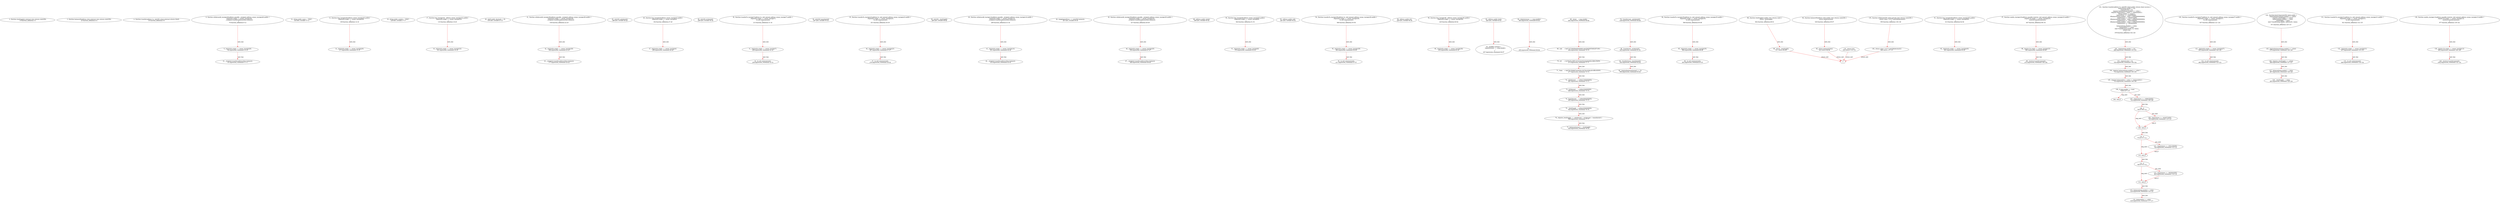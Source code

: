 digraph  {
15 [code="function totalSupply() external view returns (uint256);", label="2_ function totalSupply() external view returns (uint256);\n15-function_definition-3-3", method="totalSupply()", type_label=function_definition];
23 [code="function balanceOf(address who) external view returns (uint256);", label="3_ function balanceOf(address who) external view returns (uint256);\n23-function_definition-4-4", method="balanceOf(address who)", type_label=function_definition];
35 [code="function transfer(address to, uint256 value) external returns (bool);", label="4_ function transfer(address to, uint256 value) external returns (bool);\n35-function_definition-5-5", method="transfer(address to,uint256 value)", type_label=function_definition];
70 [code="function withdrawAll_txorigin26(address payable _recipient,address owner_txorigin26) public {\n        require(tx.origin == owner_txorigin26);\n        _recipient.transfer(address(this).balance);\n    }", label="8_ function withdrawAll_txorigin26(address payable _recipient,address owner_txorigin26) public {\n        require(tx.origin == owner_txorigin26);\n        _recipient.transfer(address(this).balance);\n    }\n70-function_definition-9-12", method="withdrawAll_txorigin26(address payable _recipient,address owner_txorigin26)", type_label=function_definition];
82 [code="require(tx.origin == owner_txorigin26);", label="9_ require(tx.origin == owner_txorigin26);\n82-expression_statement-10-10", method="withdrawAll_txorigin26(address payable _recipient,address owner_txorigin26)", type_label=expression_statement];
91 [code="_recipient.transfer(address(this).balance);", label="10_ _recipient.transfer(address(this).balance);\n91-expression_statement-11-11", method="withdrawAll_txorigin26(address payable _recipient,address owner_txorigin26)", type_label=expression_statement];
102 [code="string public name = \"PHO\";", label="12_ string public name = \"PHO\";\n102-new_variable-13-13", method="", type_label=new_variable];
109 [code="function bug_txorigin20(address owner_txorigin20) public{\n        require(tx.origin == owner_txorigin20);\n    }", label="13_ function bug_txorigin20(address owner_txorigin20) public{\n        require(tx.origin == owner_txorigin20);\n    }\n109-function_definition-14-16", method="bug_txorigin20(address owner_txorigin20)", type_label=function_definition];
117 [code="require(tx.origin == owner_txorigin20);", label="14_ require(tx.origin == owner_txorigin20);\n117-expression_statement-15-15", method="bug_txorigin20(address owner_txorigin20)", type_label=expression_statement];
126 [code="string public symbol = \"PHO\";", label="16_ string public symbol = \"PHO\";\n126-new_variable-17-17", method="", type_label=new_variable];
133 [code="function bug_txorigin32(  address owner_txorigin32) public{\n        require(tx.origin == owner_txorigin32);\n    }", label="17_ function bug_txorigin32(  address owner_txorigin32) public{\n        require(tx.origin == owner_txorigin32);\n    }\n133-function_definition-18-20", method="bug_txorigin32(address owner_txorigin32)", type_label=function_definition];
141 [code="require(tx.origin == owner_txorigin32);", label="18_ require(tx.origin == owner_txorigin32);\n141-expression_statement-19-19", method="bug_txorigin32(address owner_txorigin32)", type_label=expression_statement];
150 [code="uint8 public decimals = 18;", label="20_ uint8 public decimals = 18;\n150-new_variable-21-21", method="", type_label=new_variable];
156 [code="function withdrawAll_txorigin38(address payable _recipient,address owner_txorigin38) public {\n        require(tx.origin == owner_txorigin38);\n        _recipient.transfer(address(this).balance);\n    }", label="21_ function withdrawAll_txorigin38(address payable _recipient,address owner_txorigin38) public {\n        require(tx.origin == owner_txorigin38);\n        _recipient.transfer(address(this).balance);\n    }\n156-function_definition-22-25", method="withdrawAll_txorigin38(address payable _recipient,address owner_txorigin38)", type_label=function_definition];
168 [code="require(tx.origin == owner_txorigin38);", label="22_ require(tx.origin == owner_txorigin38);\n168-expression_statement-23-23", method="withdrawAll_txorigin38(address payable _recipient,address owner_txorigin38)", type_label=expression_statement];
177 [code="_recipient.transfer(address(this).balance);", label="23_ _recipient.transfer(address(this).balance);\n177-expression_statement-24-24", method="withdrawAll_txorigin38(address payable _recipient,address owner_txorigin38)", type_label=expression_statement];
188 [code="uint256 saleAmount;", label="25_ uint256 saleAmount;\n188-new_variable-26-26", method="", type_label=new_variable];
192 [code="function bug_txorigin4(address owner_txorigin4) public{\n        require(tx.origin == owner_txorigin4);\n    }", label="26_ function bug_txorigin4(address owner_txorigin4) public{\n        require(tx.origin == owner_txorigin4);\n    }\n192-function_definition-27-29", method="bug_txorigin4(address owner_txorigin4)", type_label=function_definition];
200 [code="require(tx.origin == owner_txorigin4);", label="27_ require(tx.origin == owner_txorigin4);\n200-expression_statement-28-28", method="bug_txorigin4(address owner_txorigin4)", type_label=expression_statement];
209 [code="uint256 evtAmount;", label="29_ uint256 evtAmount;\n209-new_variable-30-30", method="", type_label=new_variable];
213 [code="function transferTo_txorigin7(address to, uint amount,address owner_txorigin7) public {\n  require(tx.origin == owner_txorigin7);\n  to.call.value(amount);\n}", label="30_ function transferTo_txorigin7(address to, uint amount,address owner_txorigin7) public {\n  require(tx.origin == owner_txorigin7);\n  to.call.value(amount);\n}\n213-function_definition-31-34", method="transferTo_txorigin7(address to,uint amount,address owner_txorigin7)", type_label=function_definition];
229 [code="require(tx.origin == owner_txorigin7);", label="31_ require(tx.origin == owner_txorigin7);\n229-expression_statement-32-32", method="transferTo_txorigin7(address to,uint amount,address owner_txorigin7)", type_label=expression_statement];
238 [code="to.call.value(amount);", label="32_ to.call.value(amount);\n238-expression_statement-33-33", method="transferTo_txorigin7(address to,uint amount,address owner_txorigin7)", type_label=expression_statement];
247 [code="uint256 teamAmount;", label="34_ uint256 teamAmount;\n247-new_variable-35-35", method="", type_label=new_variable];
251 [code="function transferTo_txorigin23(address to, uint amount,address owner_txorigin23) public {\n  require(tx.origin == owner_txorigin23);\n  to.call.value(amount);\n}", label="35_ function transferTo_txorigin23(address to, uint amount,address owner_txorigin23) public {\n  require(tx.origin == owner_txorigin23);\n  to.call.value(amount);\n}\n251-function_definition-36-39", method="transferTo_txorigin23(address to,uint amount,address owner_txorigin23)", type_label=function_definition];
267 [code="require(tx.origin == owner_txorigin23);", label="36_ require(tx.origin == owner_txorigin23);\n267-expression_statement-37-37", method="transferTo_txorigin23(address to,uint amount,address owner_txorigin23)", type_label=expression_statement];
276 [code="to.call.value(amount);", label="37_ to.call.value(amount);\n276-expression_statement-38-38", method="transferTo_txorigin23(address to,uint amount,address owner_txorigin23)", type_label=expression_statement];
285 [code="uint256 _totalSupply;", label="39_ uint256 _totalSupply;\n285-new_variable-40-40", method="", type_label=new_variable];
289 [code="function withdrawAll_txorigin14(address payable _recipient,address owner_txorigin14) public {\n        require(tx.origin == owner_txorigin14);\n        _recipient.transfer(address(this).balance);\n    }", label="40_ function withdrawAll_txorigin14(address payable _recipient,address owner_txorigin14) public {\n        require(tx.origin == owner_txorigin14);\n        _recipient.transfer(address(this).balance);\n    }\n289-function_definition-41-44", method="withdrawAll_txorigin14(address payable _recipient,address owner_txorigin14)", type_label=function_definition];
301 [code="require(tx.origin == owner_txorigin14);", label="41_ require(tx.origin == owner_txorigin14);\n301-expression_statement-42-42", method="withdrawAll_txorigin14(address payable _recipient,address owner_txorigin14)", type_label=expression_statement];
310 [code="_recipient.transfer(address(this).balance);", label="42_ _recipient.transfer(address(this).balance);\n310-expression_statement-43-43", method="withdrawAll_txorigin14(address payable _recipient,address owner_txorigin14)", type_label=expression_statement];
321 [code="mapping(address => uint256) balances;", label="44_ mapping(address => uint256) balances;\n321-new_variable-45-45", method="", type_label=new_variable];
327 [code="function withdrawAll_txorigin30(address payable _recipient,address owner_txorigin30) public {\n        require(tx.origin == owner_txorigin30);\n        _recipient.transfer(address(this).balance);\n    }", label="45_ function withdrawAll_txorigin30(address payable _recipient,address owner_txorigin30) public {\n        require(tx.origin == owner_txorigin30);\n        _recipient.transfer(address(this).balance);\n    }\n327-function_definition-46-49", method="withdrawAll_txorigin30(address payable _recipient,address owner_txorigin30)", type_label=function_definition];
339 [code="require(tx.origin == owner_txorigin30);", label="46_ require(tx.origin == owner_txorigin30);\n339-expression_statement-47-47", method="withdrawAll_txorigin30(address payable _recipient,address owner_txorigin30)", type_label=expression_statement];
348 [code="_recipient.transfer(address(this).balance);", label="47_ _recipient.transfer(address(this).balance);\n348-expression_statement-48-48", method="withdrawAll_txorigin30(address payable _recipient,address owner_txorigin30)", type_label=expression_statement];
359 [code="address public owner;", label="49_ address public owner;\n359-new_variable-50-50", method="", type_label=new_variable];
364 [code="function bug_txorigin8(address owner_txorigin8) public{\n        require(tx.origin == owner_txorigin8);\n    }", label="50_ function bug_txorigin8(address owner_txorigin8) public{\n        require(tx.origin == owner_txorigin8);\n    }\n364-function_definition-51-53", method="bug_txorigin8(address owner_txorigin8)", type_label=function_definition];
372 [code="require(tx.origin == owner_txorigin8);", label="51_ require(tx.origin == owner_txorigin8);\n372-expression_statement-52-52", method="bug_txorigin8(address owner_txorigin8)", type_label=expression_statement];
381 [code="address public sale;", label="53_ address public sale;\n381-new_variable-54-54", method="", type_label=new_variable];
386 [code="function transferTo_txorigin39(address to, uint amount,address owner_txorigin39) public {\n  require(tx.origin == owner_txorigin39);\n  to.call.value(amount);\n}", label="54_ function transferTo_txorigin39(address to, uint amount,address owner_txorigin39) public {\n  require(tx.origin == owner_txorigin39);\n  to.call.value(amount);\n}\n386-function_definition-55-58", method="transferTo_txorigin39(address to,uint amount,address owner_txorigin39)", type_label=function_definition];
402 [code="require(tx.origin == owner_txorigin39);", label="55_ require(tx.origin == owner_txorigin39);\n402-expression_statement-56-56", method="transferTo_txorigin39(address to,uint amount,address owner_txorigin39)", type_label=expression_statement];
411 [code="to.call.value(amount);", label="56_ to.call.value(amount);\n411-expression_statement-57-57", method="transferTo_txorigin39(address to,uint amount,address owner_txorigin39)", type_label=expression_statement];
420 [code="address public evt;", label="58_ address public evt;\n420-new_variable-59-59", method="", type_label=new_variable];
425 [code="function bug_txorigin36(  address owner_txorigin36) public{\n        require(tx.origin == owner_txorigin36);\n    }", label="59_ function bug_txorigin36(  address owner_txorigin36) public{\n        require(tx.origin == owner_txorigin36);\n    }\n425-function_definition-60-62", method="bug_txorigin36(address owner_txorigin36)", type_label=function_definition];
433 [code="require(tx.origin == owner_txorigin36);", label="60_ require(tx.origin == owner_txorigin36);\n433-expression_statement-61-61", method="bug_txorigin36(address owner_txorigin36)", type_label=expression_statement];
442 [code="address public team;", label="62_ address public team;\n442-new_variable-63-63", method="", type_label=new_variable];
447 [code="modifier isOwner {\n        require(owner == msg.sender);\n        _;\n    }", label="63_ modifier isOwner {\n        require(owner == msg.sender);\n        _;\n    }\n447-expression_statement-64-67", method="", type_label=expression_statement];
450 [code="require(owner == msg.sender);", label="64_ require(owner == msg.sender);\n450-expression_statement-65-65", method="", type_label=expression_statement];
459 [code="_;", label="65_ _;\n459-expression_statement-66-66", method="", type_label=expression_statement];
463 [code="owner   = msg.sender;", label="68_ owner   = msg.sender;\n463-expression_statement-69-69", method="", type_label=expression_statement];
469 [code="sale    = 0x071F73f4D0befd4406901AACE6D5FFD6D297c561;", label="69_ sale    = 0x071F73f4D0befd4406901AACE6D5FFD6D297c561;\n469-expression_statement-70-70", method="", type_label=expression_statement];
473 [code="evt     = 0x76535ca5BF1d33434A302e5A464Df433BB1F80F6;", label="70_ evt     = 0x76535ca5BF1d33434A302e5A464Df433BB1F80F6;\n473-expression_statement-71-71", method="", type_label=expression_statement];
477 [code="team    = 0xD7EC5D8697e4c83Dc33D781d19dc2910fB165D5C;", label="71_ team    = 0xD7EC5D8697e4c83Dc33D781d19dc2910fB165D5C;\n477-expression_statement-72-72", method="", type_label=expression_statement];
481 [code="saleAmount    = toWei(1000000000);", label="72_ saleAmount    = toWei(1000000000);\n481-expression_statement-73-73", method="", type_label=expression_statement];
488 [code="evtAmount     = toWei(200000000);", label="73_ evtAmount     = toWei(200000000);\n488-expression_statement-74-74", method="", type_label=expression_statement];
495 [code="teamAmount    = toWei(800000000);", label="74_ teamAmount    = toWei(800000000);\n495-expression_statement-75-75", method="", type_label=expression_statement];
502 [code="_totalSupply  = toWei(2000000000);", label="75_ _totalSupply  = toWei(2000000000);\n502-expression_statement-76-76", method="", type_label=expression_statement];
509 [code="require(_totalSupply == saleAmount + evtAmount + teamAmount );", label="76_ require(_totalSupply == saleAmount + evtAmount + teamAmount );\n509-expression_statement-77-77", method="", type_label=expression_statement];
520 [code="balances[owner] = _totalSupply;", label="77_ balances[owner] = _totalSupply;\n520-expression_statement-78-78", method="", type_label=expression_statement];
538 [code="transfer(sale, saleAmount);", label="79_ transfer(sale, saleAmount);\n538-expression_statement-80-80", method="", type_label=expression_statement];
545 [code="transfer(evt, evtAmount);", label="80_ transfer(evt, evtAmount);\n545-expression_statement-81-81", method="", type_label=expression_statement];
552 [code="transfer(team, teamAmount);", label="81_ transfer(team, teamAmount);\n552-expression_statement-82-82", method="", type_label=expression_statement];
559 [code="require(balances[owner] == 0);", label="82_ require(balances[owner] == 0);\n559-expression_statement-83-83", method="", type_label=expression_statement];
568 [code="function transferTo_txorigin35(address to, uint amount,address owner_txorigin35) public {\n  require(tx.origin == owner_txorigin35);\n  to.call.value(amount);\n}", label="84_ function transferTo_txorigin35(address to, uint amount,address owner_txorigin35) public {\n  require(tx.origin == owner_txorigin35);\n  to.call.value(amount);\n}\n568-function_definition-85-88", method="transferTo_txorigin35(address to,uint amount,address owner_txorigin35)", type_label=function_definition];
584 [code="require(tx.origin == owner_txorigin35);", label="85_ require(tx.origin == owner_txorigin35);\n584-expression_statement-86-86", method="transferTo_txorigin35(address to,uint amount,address owner_txorigin35)", type_label=expression_statement];
593 [code="to.call.value(amount);", label="86_ to.call.value(amount);\n593-expression_statement-87-87", method="transferTo_txorigin35(address to,uint amount,address owner_txorigin35)", type_label=expression_statement];
602 [code="function totalSupply() public view returns (uint) {\n        return _totalSupply;\n    }", label="88_ function totalSupply() public view returns (uint) {\n        return _totalSupply;\n    }\n602-function_definition-89-91", method="totalSupply()", type_label=function_definition];
611 [code="return _totalSupply;", label="89_ return _totalSupply;\n611-return-90-90", method="totalSupply()", type_label=return];
613 [code="function bug_txorigin40(address owner_txorigin40) public{\n        require(tx.origin == owner_txorigin40);\n    }", label="91_ function bug_txorigin40(address owner_txorigin40) public{\n        require(tx.origin == owner_txorigin40);\n    }\n613-function_definition-92-94", method="bug_txorigin40(address owner_txorigin40)", type_label=function_definition];
621 [code="require(tx.origin == owner_txorigin40);", label="92_ require(tx.origin == owner_txorigin40);\n621-expression_statement-93-93", method="bug_txorigin40(address owner_txorigin40)", type_label=expression_statement];
630 [code="function balanceOf(address who) public view returns (uint256) {\n        return balances[who];\n    }", label="94_ function balanceOf(address who) public view returns (uint256) {\n        return balances[who];\n    }\n630-function_definition-95-97", method="balanceOf(address who)", type_label=function_definition];
643 [code="return balances[who];", label="95_ return balances[who];\n643-return-96-96", method="balanceOf(address who)", type_label=return];
647 [code="function sendto_txorigin33(address payable receiver, uint amount,address owner_txorigin33) public {\n	require (tx.origin == owner_txorigin33);\n	receiver.transfer(amount);\n}", label="97_ function sendto_txorigin33(address payable receiver, uint amount,address owner_txorigin33) public {\n	require (tx.origin == owner_txorigin33);\n	receiver.transfer(amount);\n}\n647-function_definition-98-101", method="sendto_txorigin33(address payable receiver,uint amount,address owner_txorigin33)", type_label=function_definition];
663 [code="require (tx.origin == owner_txorigin33);", label="98_ require (tx.origin == owner_txorigin33);\n663-expression_statement-99-99", method="sendto_txorigin33(address payable receiver,uint amount,address owner_txorigin33)", type_label=expression_statement];
672 [code="receiver.transfer(amount);", label="99_ receiver.transfer(amount);\n672-expression_statement-100-100", method="sendto_txorigin33(address payable receiver,uint amount,address owner_txorigin33)", type_label=expression_statement];
679 [code="function transfer(address to, uint256 value) public returns (bool success) {\n        require(msg.sender != to);\n        require(value > 0);\n        require( balances[msg.sender] >= value );\n        require( balances[to] + value >= balances[to] );\n        if(msg.sender == team) {\n            require(now >= 1589036400);      \n            if(balances[msg.sender] - value < toWei(600000000))\n                require(now >= 1620572400);      \n            if(balances[msg.sender] - value < toWei(400000000))\n                require(now >= 1652108400);      \n            if(balances[msg.sender] - value < toWei(200000000))\n                require(now >= 1683644400);      \n        }\n        balances[msg.sender] -= value;\n        balances[to] += value;\n        emit Transfer(msg.sender, to, value);\n        return true;\n    }", label="101_ function transfer(address to, uint256 value) public returns (bool success) {\n        require(msg.sender != to);\n        require(value > 0);\n        require( balances[msg.sender] >= value );\n        require( balances[to] + value >= balances[to] );\n        if(msg.sender == team) {\n            require(now >= 1589036400);      \n            if(balances[msg.sender] - value < toWei(600000000))\n                require(now >= 1620572400);      \n            if(balances[msg.sender] - value < toWei(400000000))\n                require(now >= 1652108400);      \n            if(balances[msg.sender] - value < toWei(200000000))\n                require(now >= 1683644400);      \n        }\n        balances[msg.sender] -= value;\n        balances[to] += value;\n        emit Transfer(msg.sender, to, value);\n        return true;\n    }\n679-function_definition-102-120", method="transfer(address to,uint256 value)", type_label=function_definition];
696 [code="require(msg.sender != to);", label="102_ require(msg.sender != to);\n696-expression_statement-103-103", method="transfer(address to,uint256 value)", type_label=expression_statement];
705 [code="require(value > 0);", label="103_ require(value > 0);\n705-expression_statement-104-104", method="transfer(address to,uint256 value)", type_label=expression_statement];
712 [code="require( balances[msg.sender] >= value );", label="104_ require( balances[msg.sender] >= value );\n712-expression_statement-105-105", method="transfer(address to,uint256 value)", type_label=expression_statement];
723 [code="require( balances[to] + value >= balances[to] );", label="105_ require( balances[to] + value >= balances[to] );\n723-expression_statement-106-106", method="transfer(address to,uint256 value)", type_label=expression_statement];
736 [code="if(msg.sender == team) {\n            require(now >= 1589036400);      \n            if(balances[msg.sender] - value < toWei(600000000))\n                require(now >= 1620572400);      \n            if(balances[msg.sender] - value < toWei(400000000))\n                require(now >= 1652108400);      \n            if(balances[msg.sender] - value < toWei(200000000))\n                require(now >= 1683644400);      \n        }", label="106_ if_msg.sender == team\n736-if-107-115", method="transfer(address to,uint256 value)", type_label=if];
1740 [code="if(msg.sender == team) {\n            require(now >= 1589036400);      \n            if(balances[msg.sender] - value < toWei(600000000))\n                require(now >= 1620572400);      \n            if(balances[msg.sender] - value < toWei(400000000))\n                require(now >= 1652108400);      \n            if(balances[msg.sender] - value < toWei(200000000))\n                require(now >= 1683644400);      \n        }", label="106_ end_if", method="transfer(address to,uint256 value)", type_label=end_if];
743 [code="require(now >= 1589036400);", label="107_ require(now >= 1589036400);\n743-expression_statement-108-108", method="transfer(address to,uint256 value)", type_label=expression_statement];
750 [code="if(balances[msg.sender] - value < toWei(600000000))\n                require(now >= 1620572400);", label="108_ if\n750-if-109-110", method="transfer(address to,uint256 value)", type_label=if];
1754 [code="if(balances[msg.sender] - value < toWei(600000000))\n                require(now >= 1620572400);", label="108_ end_if", method="transfer(address to,uint256 value)", type_label=end_if];
763 [code="require(now >= 1620572400);", label="109_ require(now >= 1620572400);\n763-expression_statement-110-110", method="transfer(address to,uint256 value)", type_label=expression_statement];
770 [code="if(balances[msg.sender] - value < toWei(400000000))\n                require(now >= 1652108400);", label="110_ if\n770-if-111-112", method="transfer(address to,uint256 value)", type_label=if];
1774 [code="if(balances[msg.sender] - value < toWei(400000000))\n                require(now >= 1652108400);", label="110_ end_if", method="transfer(address to,uint256 value)", type_label=end_if];
783 [code="require(now >= 1652108400);", label="111_ require(now >= 1652108400);\n783-expression_statement-112-112", method="transfer(address to,uint256 value)", type_label=expression_statement];
790 [code="if(balances[msg.sender] - value < toWei(200000000))\n                require(now >= 1683644400);", label="112_ if\n790-if-113-114", method="transfer(address to,uint256 value)", type_label=if];
1794 [code="if(balances[msg.sender] - value < toWei(200000000))\n                require(now >= 1683644400);", label="112_ end_if", method="transfer(address to,uint256 value)", type_label=end_if];
803 [code="require(now >= 1683644400);", label="113_ require(now >= 1683644400);\n803-expression_statement-114-114", method="transfer(address to,uint256 value)", type_label=expression_statement];
810 [code="balances[msg.sender] -= value;", label="115_ balances[msg.sender] -= value;\n810-expression_statement-116-116", method="transfer(address to,uint256 value)", type_label=expression_statement];
818 [code="balances[to] += value;", label="116_ balances[to] += value;\n818-expression_statement-117-117", method="transfer(address to,uint256 value)", type_label=expression_statement];
834 [code="return true;", label="118_ return true;\n834-return-119-119", method="transfer(address to,uint256 value)", type_label=return];
837 [code="function transferTo_txorigin27(address to, uint amount,address owner_txorigin27) public {\n  require(tx.origin == owner_txorigin27);\n  to.call.value(amount);\n}", label="120_ function transferTo_txorigin27(address to, uint amount,address owner_txorigin27) public {\n  require(tx.origin == owner_txorigin27);\n  to.call.value(amount);\n}\n837-function_definition-121-124", method="transferTo_txorigin27(address to,uint amount,address owner_txorigin27)", type_label=function_definition];
853 [code="require(tx.origin == owner_txorigin27);", label="121_ require(tx.origin == owner_txorigin27);\n853-expression_statement-122-122", method="transferTo_txorigin27(address to,uint amount,address owner_txorigin27)", type_label=expression_statement];
862 [code="to.call.value(amount);", label="122_ to.call.value(amount);\n862-expression_statement-123-123", method="transferTo_txorigin27(address to,uint amount,address owner_txorigin27)", type_label=expression_statement];
871 [code="function burnCoins(uint256 value) public {\n        require(balances[msg.sender] >= value);\n        require(_totalSupply >= value);\n        balances[msg.sender] -= value;\n        _totalSupply -= value;\n        emit Transfer(msg.sender, address(0), value);\n    }", label="124_ function burnCoins(uint256 value) public {\n        require(balances[msg.sender] >= value);\n        require(_totalSupply >= value);\n        balances[msg.sender] -= value;\n        _totalSupply -= value;\n        emit Transfer(msg.sender, address(0), value);\n    }\n871-function_definition-125-131", method="burnCoins(uint256 value)", type_label=function_definition];
879 [code="require(balances[msg.sender] >= value);", label="125_ require(balances[msg.sender] >= value);\n879-expression_statement-126-126", method="burnCoins(uint256 value)", type_label=expression_statement];
890 [code="require(_totalSupply >= value);", label="126_ require(_totalSupply >= value);\n890-expression_statement-127-127", method="burnCoins(uint256 value)", type_label=expression_statement];
897 [code="balances[msg.sender] -= value;", label="127_ balances[msg.sender] -= value;\n897-expression_statement-128-128", method="burnCoins(uint256 value)", type_label=expression_statement];
905 [code="_totalSupply -= value;", label="128_ _totalSupply -= value;\n905-expression_statement-129-129", method="burnCoins(uint256 value)", type_label=expression_statement];
921 [code="function transferTo_txorigin31(address to, uint amount,address owner_txorigin31) public {\n  require(tx.origin == owner_txorigin31);\n  to.call.value(amount);\n}", label="131_ function transferTo_txorigin31(address to, uint amount,address owner_txorigin31) public {\n  require(tx.origin == owner_txorigin31);\n  to.call.value(amount);\n}\n921-function_definition-132-135", method="transferTo_txorigin31(address to,uint amount,address owner_txorigin31)", type_label=function_definition];
937 [code="require(tx.origin == owner_txorigin31);", label="132_ require(tx.origin == owner_txorigin31);\n937-expression_statement-133-133", method="transferTo_txorigin31(address to,uint amount,address owner_txorigin31)", type_label=expression_statement];
946 [code="to.call.value(amount);", label="133_ to.call.value(amount);\n946-expression_statement-134-134", method="transferTo_txorigin31(address to,uint amount,address owner_txorigin31)", type_label=expression_statement];
955 [code="function toWei(uint256 value) private view returns (uint256) {\n        return value * (10 ** uint256(decimals));\n    }", label="135_ function toWei(uint256 value) private view returns (uint256) {\n        return value * (10 ** uint256(decimals));\n    }\n955-function_definition-136-138", method="toWei(uint256 value)", type_label=function_definition];
968 [code="return value * (10 ** uint256(decimals));", label="136_ return value * (10 ** uint256(decimals));\n968-return-137-137", method="toWei(uint256 value)", type_label=return];
977 [code="function sendto_txorigin13(address payable receiver, uint amount,address owner_txorigin13) public {\n	require (tx.origin == owner_txorigin13);\n	receiver.transfer(amount);\n}", label="138_ function sendto_txorigin13(address payable receiver, uint amount,address owner_txorigin13) public {\n	require (tx.origin == owner_txorigin13);\n	receiver.transfer(amount);\n}\n977-function_definition-139-142", method="sendto_txorigin13(address payable receiver,uint amount,address owner_txorigin13)", type_label=function_definition];
993 [code="require (tx.origin == owner_txorigin13);", label="139_ require (tx.origin == owner_txorigin13);\n993-expression_statement-140-140", method="sendto_txorigin13(address payable receiver,uint amount,address owner_txorigin13)", type_label=expression_statement];
1002 [code="receiver.transfer(amount);", label="140_ receiver.transfer(amount);\n1002-expression_statement-141-141", method="sendto_txorigin13(address payable receiver,uint amount,address owner_txorigin13)", type_label=expression_statement];
2;
70 -> 82  [color=red, controlflow_type=next_line, edge_type=CFG_edge, key=0, label=next_line];
82 -> 91  [color=red, controlflow_type=next_line, edge_type=CFG_edge, key=0, label=next_line];
109 -> 117  [color=red, controlflow_type=next_line, edge_type=CFG_edge, key=0, label=next_line];
133 -> 141  [color=red, controlflow_type=next_line, edge_type=CFG_edge, key=0, label=next_line];
156 -> 168  [color=red, controlflow_type=next_line, edge_type=CFG_edge, key=0, label=next_line];
168 -> 177  [color=red, controlflow_type=next_line, edge_type=CFG_edge, key=0, label=next_line];
192 -> 200  [color=red, controlflow_type=next_line, edge_type=CFG_edge, key=0, label=next_line];
213 -> 229  [color=red, controlflow_type=next_line, edge_type=CFG_edge, key=0, label=next_line];
229 -> 238  [color=red, controlflow_type=next_line, edge_type=CFG_edge, key=0, label=next_line];
251 -> 267  [color=red, controlflow_type=next_line, edge_type=CFG_edge, key=0, label=next_line];
267 -> 276  [color=red, controlflow_type=next_line, edge_type=CFG_edge, key=0, label=next_line];
289 -> 301  [color=red, controlflow_type=next_line, edge_type=CFG_edge, key=0, label=next_line];
301 -> 310  [color=red, controlflow_type=next_line, edge_type=CFG_edge, key=0, label=next_line];
327 -> 339  [color=red, controlflow_type=next_line, edge_type=CFG_edge, key=0, label=next_line];
339 -> 348  [color=red, controlflow_type=next_line, edge_type=CFG_edge, key=0, label=next_line];
364 -> 372  [color=red, controlflow_type=next_line, edge_type=CFG_edge, key=0, label=next_line];
386 -> 402  [color=red, controlflow_type=next_line, edge_type=CFG_edge, key=0, label=next_line];
402 -> 411  [color=red, controlflow_type=next_line, edge_type=CFG_edge, key=0, label=next_line];
425 -> 433  [color=red, controlflow_type=next_line, edge_type=CFG_edge, key=0, label=next_line];
442 -> 447  [color=red, controlflow_type=next_line, edge_type=CFG_edge, key=0, label=next_line];
450 -> 459  [color=red, controlflow_type=next_line, edge_type=CFG_edge, key=0, label=next_line];
463 -> 469  [color=red, controlflow_type=next_line, edge_type=CFG_edge, key=0, label=next_line];
469 -> 473  [color=red, controlflow_type=next_line, edge_type=CFG_edge, key=0, label=next_line];
473 -> 477  [color=red, controlflow_type=next_line, edge_type=CFG_edge, key=0, label=next_line];
477 -> 481  [color=red, controlflow_type=next_line, edge_type=CFG_edge, key=0, label=next_line];
481 -> 488  [color=red, controlflow_type=next_line, edge_type=CFG_edge, key=0, label=next_line];
488 -> 495  [color=red, controlflow_type=next_line, edge_type=CFG_edge, key=0, label=next_line];
495 -> 502  [color=red, controlflow_type=next_line, edge_type=CFG_edge, key=0, label=next_line];
502 -> 509  [color=red, controlflow_type=next_line, edge_type=CFG_edge, key=0, label=next_line];
509 -> 520  [color=red, controlflow_type=next_line, edge_type=CFG_edge, key=0, label=next_line];
538 -> 545  [color=red, controlflow_type=next_line, edge_type=CFG_edge, key=0, label=next_line];
545 -> 552  [color=red, controlflow_type=next_line, edge_type=CFG_edge, key=0, label=next_line];
552 -> 559  [color=red, controlflow_type=next_line, edge_type=CFG_edge, key=0, label=next_line];
568 -> 584  [color=red, controlflow_type=next_line, edge_type=CFG_edge, key=0, label=next_line];
584 -> 593  [color=red, controlflow_type=next_line, edge_type=CFG_edge, key=0, label=next_line];
602 -> 611  [color=red, controlflow_type=next_line, edge_type=CFG_edge, key=0, label=next_line];
611 -> 2  [color=red, controlflow_type=return_exit, edge_type=CFG_edge, key=0, label=return_exit];
613 -> 621  [color=red, controlflow_type=next_line, edge_type=CFG_edge, key=0, label=next_line];
630 -> 643  [color=red, controlflow_type=next_line, edge_type=CFG_edge, key=0, label=next_line];
643 -> 2  [color=red, controlflow_type=return_exit, edge_type=CFG_edge, key=0, label=return_exit];
647 -> 663  [color=red, controlflow_type=next_line, edge_type=CFG_edge, key=0, label=next_line];
663 -> 672  [color=red, controlflow_type=next_line, edge_type=CFG_edge, key=0, label=next_line];
679 -> 696  [color=red, controlflow_type=next_line, edge_type=CFG_edge, key=0, label=next_line];
696 -> 705  [color=red, controlflow_type=next_line, edge_type=CFG_edge, key=0, label=next_line];
705 -> 712  [color=red, controlflow_type=next_line, edge_type=CFG_edge, key=0, label=next_line];
712 -> 723  [color=red, controlflow_type=next_line, edge_type=CFG_edge, key=0, label=next_line];
723 -> 736  [color=red, controlflow_type=next_line, edge_type=CFG_edge, key=0, label=next_line];
736 -> 743  [color=red, controlflow_type=pos_next, edge_type=CFG_edge, key=0, label=pos_next];
736 -> 1740  [color=red, controlflow_type=neg_next, edge_type=CFG_edge, key=0, label=neg_next];
743 -> 750  [color=red, controlflow_type=next_line, edge_type=CFG_edge, key=0, label=next_line];
750 -> 763  [color=red, controlflow_type=pos_next, edge_type=CFG_edge, key=0, label=pos_next];
750 -> 1754  [color=red, controlflow_type=neg_next, edge_type=CFG_edge, key=0, label=neg_next];
1754 -> 770  [color=red, controlflow_type=next_line, edge_type=CFG_edge, key=0, label=next_line];
763 -> 1754  [color=red, controlflow_type=end_if, edge_type=CFG_edge, key=0, label=end_if];
770 -> 783  [color=red, controlflow_type=pos_next, edge_type=CFG_edge, key=0, label=pos_next];
770 -> 1774  [color=red, controlflow_type=neg_next, edge_type=CFG_edge, key=0, label=neg_next];
1774 -> 790  [color=red, controlflow_type=next_line, edge_type=CFG_edge, key=0, label=next_line];
783 -> 1774  [color=red, controlflow_type=end_if, edge_type=CFG_edge, key=0, label=end_if];
790 -> 803  [color=red, controlflow_type=pos_next, edge_type=CFG_edge, key=0, label=pos_next];
790 -> 1794  [color=red, controlflow_type=neg_next, edge_type=CFG_edge, key=0, label=neg_next];
1794 -> 810  [color=red, controlflow_type=next_line, edge_type=CFG_edge, key=0, label=next_line];
803 -> 1794  [color=red, controlflow_type=end_if, edge_type=CFG_edge, key=0, label=end_if];
810 -> 818  [color=red, controlflow_type=next_line, edge_type=CFG_edge, key=0, label=next_line];
834 -> 2  [color=red, controlflow_type=return_exit, edge_type=CFG_edge, key=0, label=return_exit];
837 -> 853  [color=red, controlflow_type=next_line, edge_type=CFG_edge, key=0, label=next_line];
853 -> 862  [color=red, controlflow_type=next_line, edge_type=CFG_edge, key=0, label=next_line];
871 -> 879  [color=red, controlflow_type=next_line, edge_type=CFG_edge, key=0, label=next_line];
879 -> 890  [color=red, controlflow_type=next_line, edge_type=CFG_edge, key=0, label=next_line];
890 -> 897  [color=red, controlflow_type=next_line, edge_type=CFG_edge, key=0, label=next_line];
897 -> 905  [color=red, controlflow_type=next_line, edge_type=CFG_edge, key=0, label=next_line];
921 -> 937  [color=red, controlflow_type=next_line, edge_type=CFG_edge, key=0, label=next_line];
937 -> 946  [color=red, controlflow_type=next_line, edge_type=CFG_edge, key=0, label=next_line];
955 -> 968  [color=red, controlflow_type=next_line, edge_type=CFG_edge, key=0, label=next_line];
968 -> 2  [color=red, controlflow_type=return_exit, edge_type=CFG_edge, key=0, label=return_exit];
977 -> 993  [color=red, controlflow_type=next_line, edge_type=CFG_edge, key=0, label=next_line];
993 -> 1002  [color=red, controlflow_type=next_line, edge_type=CFG_edge, key=0, label=next_line];
}
